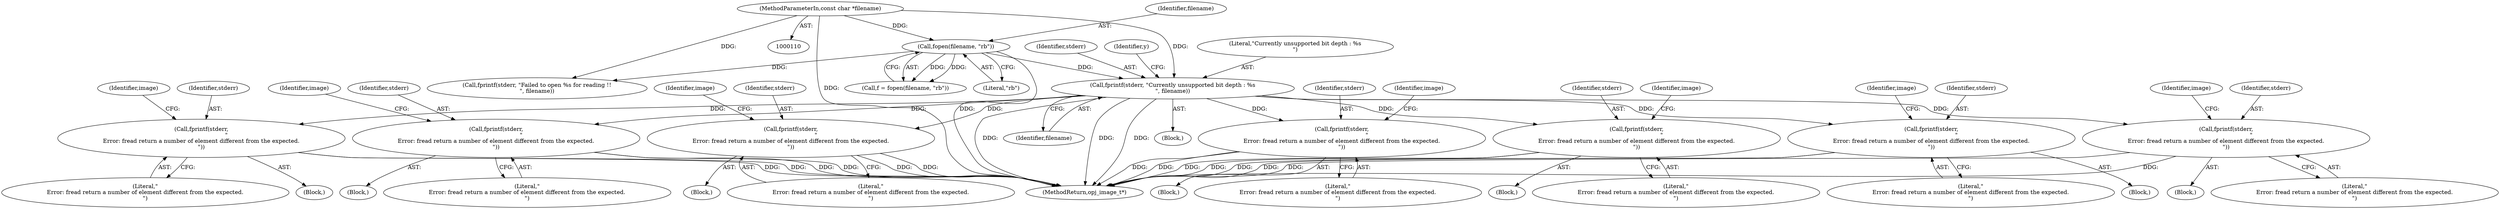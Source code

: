 digraph "0_openjpeg_2cd30c2b06ce332dede81cccad8b334cde997281_1@API" {
"1000758" [label="(Call,fprintf(stderr, \"Currently unsupported bit depth : %s\n\", filename))"];
"1000135" [label="(Call,fopen(filename, \"rb\"))"];
"1000111" [label="(MethodParameterIn,const char *filename)"];
"1000538" [label="(Call,fprintf(stderr,\n                            \"\nError: fread return a number of element different from the expected.\n\"))"];
"1000556" [label="(Call,fprintf(stderr,\n                            \"\nError: fread return a number of element different from the expected.\n\"))"];
"1000574" [label="(Call,fprintf(stderr,\n                            \"\nError: fread return a number of element different from the expected.\n\"))"];
"1000647" [label="(Call,fprintf(stderr,\n                            \"\nError: fread return a number of element different from the expected.\n\"))"];
"1000665" [label="(Call,fprintf(stderr,\n                            \"\nError: fread return a number of element different from the expected.\n\"))"];
"1000683" [label="(Call,fprintf(stderr,\n                            \"\nError: fread return a number of element different from the expected.\n\"))"];
"1000701" [label="(Call,fprintf(stderr,\n                            \"\nError: fread return a number of element different from the expected.\n\"))"];
"1000573" [label="(Block,)"];
"1000682" [label="(Block,)"];
"1000142" [label="(Call,fprintf(stderr, \"Failed to open %s for reading !!\n\", filename))"];
"1000684" [label="(Identifier,stderr)"];
"1000685" [label="(Literal,\"\nError: fread return a number of element different from the expected.\n\")"];
"1000687" [label="(Identifier,image)"];
"1000111" [label="(MethodParameterIn,const char *filename)"];
"1000669" [label="(Identifier,image)"];
"1000705" [label="(Identifier,image)"];
"1000760" [label="(Literal,\"Currently unsupported bit depth : %s\n\")"];
"1000683" [label="(Call,fprintf(stderr,\n                            \"\nError: fread return a number of element different from the expected.\n\"))"];
"1000538" [label="(Call,fprintf(stderr,\n                            \"\nError: fread return a number of element different from the expected.\n\"))"];
"1000648" [label="(Identifier,stderr)"];
"1000701" [label="(Call,fprintf(stderr,\n                            \"\nError: fread return a number of element different from the expected.\n\"))"];
"1000702" [label="(Identifier,stderr)"];
"1000537" [label="(Block,)"];
"1000646" [label="(Block,)"];
"1000558" [label="(Literal,\"\nError: fread return a number of element different from the expected.\n\")"];
"1000759" [label="(Identifier,stderr)"];
"1000556" [label="(Call,fprintf(stderr,\n                            \"\nError: fread return a number of element different from the expected.\n\"))"];
"1000578" [label="(Identifier,image)"];
"1000540" [label="(Literal,\"\nError: fread return a number of element different from the expected.\n\")"];
"1000758" [label="(Call,fprintf(stderr, \"Currently unsupported bit depth : %s\n\", filename))"];
"1000557" [label="(Identifier,stderr)"];
"1000576" [label="(Literal,\"\nError: fread return a number of element different from the expected.\n\")"];
"1000574" [label="(Call,fprintf(stderr,\n                            \"\nError: fread return a number of element different from the expected.\n\"))"];
"1000757" [label="(Block,)"];
"1000539" [label="(Identifier,stderr)"];
"1000542" [label="(Identifier,image)"];
"1000135" [label="(Call,fopen(filename, \"rb\"))"];
"1000136" [label="(Identifier,filename)"];
"1000485" [label="(Identifier,y)"];
"1000555" [label="(Block,)"];
"1000575" [label="(Identifier,stderr)"];
"1000133" [label="(Call,f = fopen(filename, \"rb\"))"];
"1000560" [label="(Identifier,image)"];
"1000703" [label="(Literal,\"\nError: fread return a number of element different from the expected.\n\")"];
"1000700" [label="(Block,)"];
"1000647" [label="(Call,fprintf(stderr,\n                            \"\nError: fread return a number of element different from the expected.\n\"))"];
"1000664" [label="(Block,)"];
"1000667" [label="(Literal,\"\nError: fread return a number of element different from the expected.\n\")"];
"1000137" [label="(Literal,\"rb\")"];
"1000761" [label="(Identifier,filename)"];
"1000766" [label="(MethodReturn,opj_image_t*)"];
"1000649" [label="(Literal,\"\nError: fread return a number of element different from the expected.\n\")"];
"1000651" [label="(Identifier,image)"];
"1000666" [label="(Identifier,stderr)"];
"1000665" [label="(Call,fprintf(stderr,\n                            \"\nError: fread return a number of element different from the expected.\n\"))"];
"1000758" -> "1000757"  [label="AST: "];
"1000758" -> "1000761"  [label="CFG: "];
"1000759" -> "1000758"  [label="AST: "];
"1000760" -> "1000758"  [label="AST: "];
"1000761" -> "1000758"  [label="AST: "];
"1000485" -> "1000758"  [label="CFG: "];
"1000758" -> "1000766"  [label="DDG: "];
"1000758" -> "1000766"  [label="DDG: "];
"1000758" -> "1000766"  [label="DDG: "];
"1000758" -> "1000538"  [label="DDG: "];
"1000758" -> "1000556"  [label="DDG: "];
"1000758" -> "1000574"  [label="DDG: "];
"1000758" -> "1000647"  [label="DDG: "];
"1000758" -> "1000665"  [label="DDG: "];
"1000758" -> "1000683"  [label="DDG: "];
"1000758" -> "1000701"  [label="DDG: "];
"1000135" -> "1000758"  [label="DDG: "];
"1000111" -> "1000758"  [label="DDG: "];
"1000135" -> "1000133"  [label="AST: "];
"1000135" -> "1000137"  [label="CFG: "];
"1000136" -> "1000135"  [label="AST: "];
"1000137" -> "1000135"  [label="AST: "];
"1000133" -> "1000135"  [label="CFG: "];
"1000135" -> "1000766"  [label="DDG: "];
"1000135" -> "1000133"  [label="DDG: "];
"1000135" -> "1000133"  [label="DDG: "];
"1000111" -> "1000135"  [label="DDG: "];
"1000135" -> "1000142"  [label="DDG: "];
"1000111" -> "1000110"  [label="AST: "];
"1000111" -> "1000766"  [label="DDG: "];
"1000111" -> "1000142"  [label="DDG: "];
"1000538" -> "1000537"  [label="AST: "];
"1000538" -> "1000540"  [label="CFG: "];
"1000539" -> "1000538"  [label="AST: "];
"1000540" -> "1000538"  [label="AST: "];
"1000542" -> "1000538"  [label="CFG: "];
"1000538" -> "1000766"  [label="DDG: "];
"1000538" -> "1000766"  [label="DDG: "];
"1000556" -> "1000555"  [label="AST: "];
"1000556" -> "1000558"  [label="CFG: "];
"1000557" -> "1000556"  [label="AST: "];
"1000558" -> "1000556"  [label="AST: "];
"1000560" -> "1000556"  [label="CFG: "];
"1000556" -> "1000766"  [label="DDG: "];
"1000556" -> "1000766"  [label="DDG: "];
"1000574" -> "1000573"  [label="AST: "];
"1000574" -> "1000576"  [label="CFG: "];
"1000575" -> "1000574"  [label="AST: "];
"1000576" -> "1000574"  [label="AST: "];
"1000578" -> "1000574"  [label="CFG: "];
"1000574" -> "1000766"  [label="DDG: "];
"1000574" -> "1000766"  [label="DDG: "];
"1000647" -> "1000646"  [label="AST: "];
"1000647" -> "1000649"  [label="CFG: "];
"1000648" -> "1000647"  [label="AST: "];
"1000649" -> "1000647"  [label="AST: "];
"1000651" -> "1000647"  [label="CFG: "];
"1000647" -> "1000766"  [label="DDG: "];
"1000647" -> "1000766"  [label="DDG: "];
"1000665" -> "1000664"  [label="AST: "];
"1000665" -> "1000667"  [label="CFG: "];
"1000666" -> "1000665"  [label="AST: "];
"1000667" -> "1000665"  [label="AST: "];
"1000669" -> "1000665"  [label="CFG: "];
"1000665" -> "1000766"  [label="DDG: "];
"1000665" -> "1000766"  [label="DDG: "];
"1000683" -> "1000682"  [label="AST: "];
"1000683" -> "1000685"  [label="CFG: "];
"1000684" -> "1000683"  [label="AST: "];
"1000685" -> "1000683"  [label="AST: "];
"1000687" -> "1000683"  [label="CFG: "];
"1000683" -> "1000766"  [label="DDG: "];
"1000683" -> "1000766"  [label="DDG: "];
"1000701" -> "1000700"  [label="AST: "];
"1000701" -> "1000703"  [label="CFG: "];
"1000702" -> "1000701"  [label="AST: "];
"1000703" -> "1000701"  [label="AST: "];
"1000705" -> "1000701"  [label="CFG: "];
"1000701" -> "1000766"  [label="DDG: "];
"1000701" -> "1000766"  [label="DDG: "];
}

